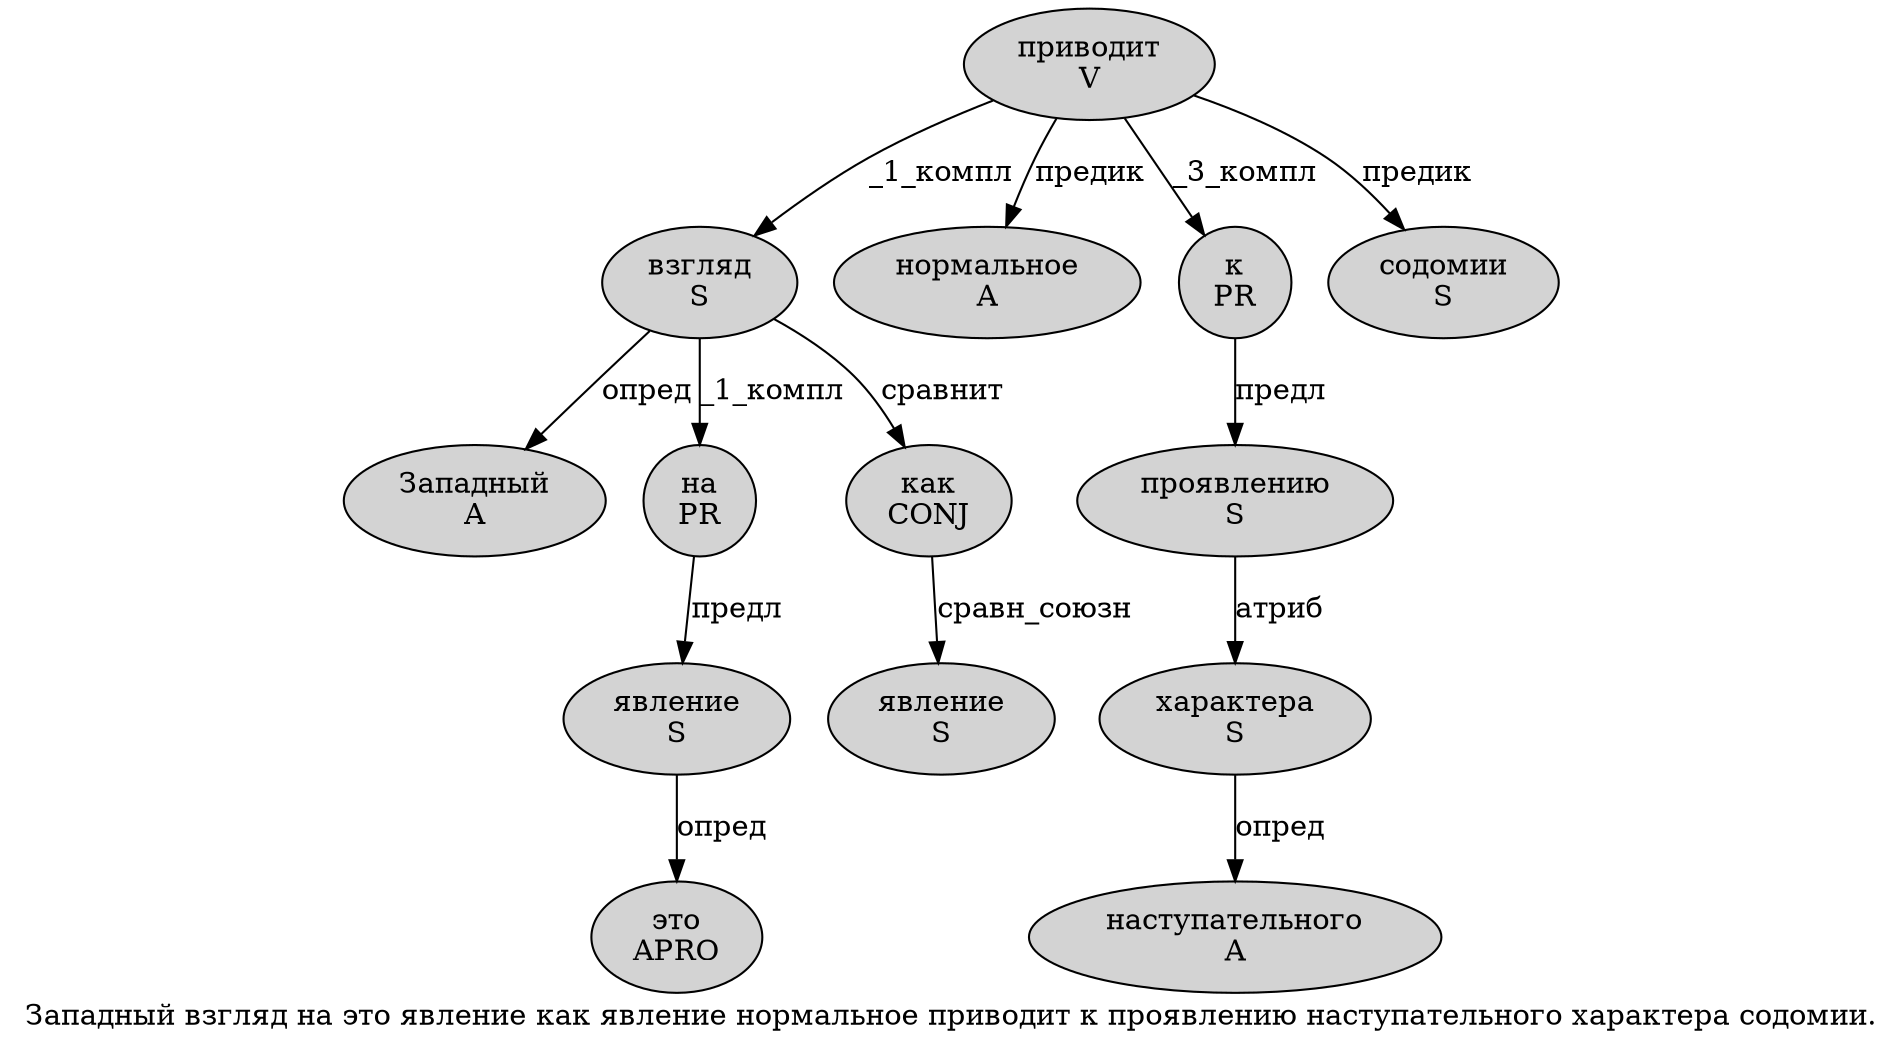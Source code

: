 digraph SENTENCE_4412 {
	graph [label="Западный взгляд на это явление как явление нормальное приводит к проявлению наступательного характера содомии."]
	node [style=filled]
		0 [label="Западный
A" color="" fillcolor=lightgray penwidth=1 shape=ellipse]
		1 [label="взгляд
S" color="" fillcolor=lightgray penwidth=1 shape=ellipse]
		2 [label="на
PR" color="" fillcolor=lightgray penwidth=1 shape=ellipse]
		3 [label="это
APRO" color="" fillcolor=lightgray penwidth=1 shape=ellipse]
		4 [label="явление
S" color="" fillcolor=lightgray penwidth=1 shape=ellipse]
		5 [label="как
CONJ" color="" fillcolor=lightgray penwidth=1 shape=ellipse]
		6 [label="явление
S" color="" fillcolor=lightgray penwidth=1 shape=ellipse]
		7 [label="нормальное
A" color="" fillcolor=lightgray penwidth=1 shape=ellipse]
		8 [label="приводит
V" color="" fillcolor=lightgray penwidth=1 shape=ellipse]
		9 [label="к
PR" color="" fillcolor=lightgray penwidth=1 shape=ellipse]
		10 [label="проявлению
S" color="" fillcolor=lightgray penwidth=1 shape=ellipse]
		11 [label="наступательного
A" color="" fillcolor=lightgray penwidth=1 shape=ellipse]
		12 [label="характера
S" color="" fillcolor=lightgray penwidth=1 shape=ellipse]
		13 [label="содомии
S" color="" fillcolor=lightgray penwidth=1 shape=ellipse]
			8 -> 1 [label="_1_компл"]
			8 -> 7 [label="предик"]
			8 -> 9 [label="_3_компл"]
			8 -> 13 [label="предик"]
			5 -> 6 [label="сравн_союзн"]
			12 -> 11 [label="опред"]
			1 -> 0 [label="опред"]
			1 -> 2 [label="_1_компл"]
			1 -> 5 [label="сравнит"]
			2 -> 4 [label="предл"]
			4 -> 3 [label="опред"]
			9 -> 10 [label="предл"]
			10 -> 12 [label="атриб"]
}